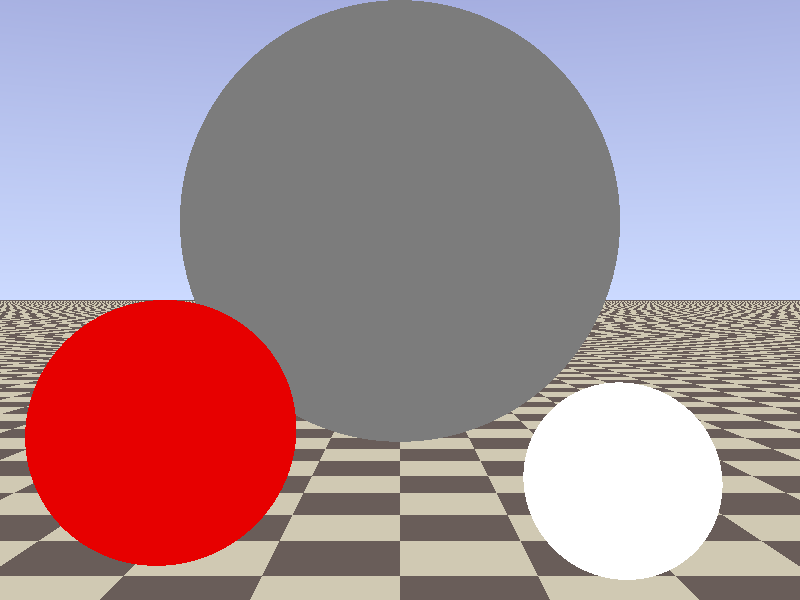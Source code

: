 // PoVRay 3.7 Scene File "Demo_sphere01.pov"
// author:  .Friedrich A. Lohmueller, Jan-2014
// homepage: http://www.f-lohmueller.de/
//--------------------------------------------------------------------------
#version 3.7;
global_settings{ assumed_gamma 1.0 }
#default{ finish{ ambient 0.1 diffuse 0.9 }} 
//--------------------------------------------------------------------------
#include "colors.inc"
#include "textures.inc"
#include "glass.inc"
#include "metals.inc"
#include "golds.inc"
#include "stones.inc"
#include "woods.inc"
#include "shapes.inc"
#include "shapes2.inc"
#include "functions.inc"
#include "math.inc"
#include "transforms.inc"
//--------------------------------------------------------------------------
// camera ------------------------------------------------------------------
#declare Camera_0 = camera {perspective angle 45               // front view
                            location  <0.0 , 1.0 ,-4.5>
                            right     x*image_width/image_height
                            look_at   <0.0 , 1.0 , 0.0>}
#declare Camera_1 = camera {/*ultra_wide_angle*/ angle 90   // diagonal view
                            location  <2.0 , 2.5 ,-3.0>
                            right     x*image_width/image_height
                            look_at   <0.0 , 1.0 , 0.0>}
#declare Camera_2 = camera {/*ultra_wide_angle*/ angle 90  //right side view
                            location  <3.0 , 1.0 , 0.0>
                            right     x*image_width/image_height
                            look_at   <0.0 , 1.0 , 0.0>}
#declare Camera_3 = camera {/*ultra_wide_angle*/ angle 90        // top view
                            location  <0.0 , 3.0 ,-0.001>
                            right     x*image_width/image_height
                            look_at   <0.0 , 1.0 , 0.0>}
camera{Camera_0}
// sun ----------------------------------------------------------------------
light_source{<-2000,3000,-3000> color White}
// sky ----------------------------------------------------------------------
sky_sphere { pigment { gradient <0,1,0>
                       color_map { [0.00 rgb <0.6,0.7,1.0>]
                                   [0.35 rgb <0.15,0.1,0.8>*0.5]
                                   [0.65 rgb <0.15,0.1,0.8>*0.5]
                                   [1.00 rgb <0.6,0.7,1.0>] 
                                 } 
                       scale 2         
                     } // end of pigment
           } //end of skysphere
// ground -------------------------------------------------------------------
plane{ <0,1,0>, 0 
       texture{ pigment{ checker color rgb <0.7,0.65,0.5>*0.9  color rgb<0.7,0.55,0.5>*0.2}
              //normal { bumps 0.75 scale 0.025}
                finish { phong 0.1}
               scale 0.5
              } // end of texture
     } // end of plane
//---------------------------------------------------------------------------
//---------------------------- objects in scene ----------------------------
//---------------------------------------------------------------------------

 
sphere { <0,0,0>, 1 
         texture { Polished_Chrome
                   //pigment{ color Red } // rgb< 1, 0.0, 0.0>}
                   //finish { phong 1 reflection {0.40 metallic 0.5}}
                 } // end of texture 

          scale<1,1,1>  rotate<0,0,0>  translate<0,1.35,0>  
       }  // end of sphere ----------------------------------- 
   
sphere { <0,0,0>, 0.5 
         texture {  pigment{ color  rgb< 0.8, 0.0, 0.0>}
                    finish { phong 1 }// reflection {0.40 metallic 0.5}}
                 } // end of texture 

          scale<1,1,1>  rotate<0,0,0>  translate<-0.9,0.5 ,-0.8>  
       }  // end of sphere ----------------------------------- 
   
sphere { <0,0,0>, 0.35 
         texture {  pigment{ color  rgb< 1,1,1>}
                    finish { phong 1 } //reflection {0.10 metallic }}
                 } // end of texture 

          scale<1,1,1>  rotate<0,0,0>  translate<0.8,0.35 ,-1>  
       }  // end of sphere ----------------------------------- 
